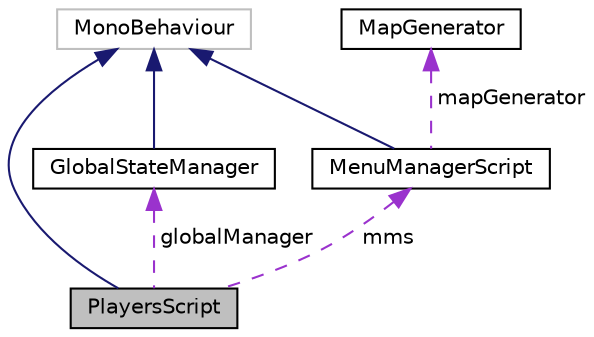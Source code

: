 digraph "PlayersScript"
{
 // LATEX_PDF_SIZE
  edge [fontname="Helvetica",fontsize="10",labelfontname="Helvetica",labelfontsize="10"];
  node [fontname="Helvetica",fontsize="10",shape=record];
  Node1 [label="PlayersScript",height=0.2,width=0.4,color="black", fillcolor="grey75", style="filled", fontcolor="black",tooltip=" "];
  Node2 -> Node1 [dir="back",color="midnightblue",fontsize="10",style="solid",fontname="Helvetica"];
  Node2 [label="MonoBehaviour",height=0.2,width=0.4,color="grey75", fillcolor="white", style="filled",tooltip=" "];
  Node3 -> Node1 [dir="back",color="darkorchid3",fontsize="10",style="dashed",label=" globalManager" ,fontname="Helvetica"];
  Node3 [label="GlobalStateManager",height=0.2,width=0.4,color="black", fillcolor="white", style="filled",URL="$class_global_state_manager.html",tooltip="GlobalStateManager Analiza la destruccion de los jugadores."];
  Node2 -> Node3 [dir="back",color="midnightblue",fontsize="10",style="solid",fontname="Helvetica"];
  Node4 -> Node1 [dir="back",color="darkorchid3",fontsize="10",style="dashed",label=" mms" ,fontname="Helvetica"];
  Node4 [label="MenuManagerScript",height=0.2,width=0.4,color="black", fillcolor="white", style="filled",URL="$class_menu_manager_script.html",tooltip=" "];
  Node2 -> Node4 [dir="back",color="midnightblue",fontsize="10",style="solid",fontname="Helvetica"];
  Node5 -> Node4 [dir="back",color="darkorchid3",fontsize="10",style="dashed",label=" mapGenerator" ,fontname="Helvetica"];
  Node5 [label="MapGenerator",height=0.2,width=0.4,color="black", fillcolor="white", style="filled",URL="$class_map_generator.html",tooltip=" "];
}
